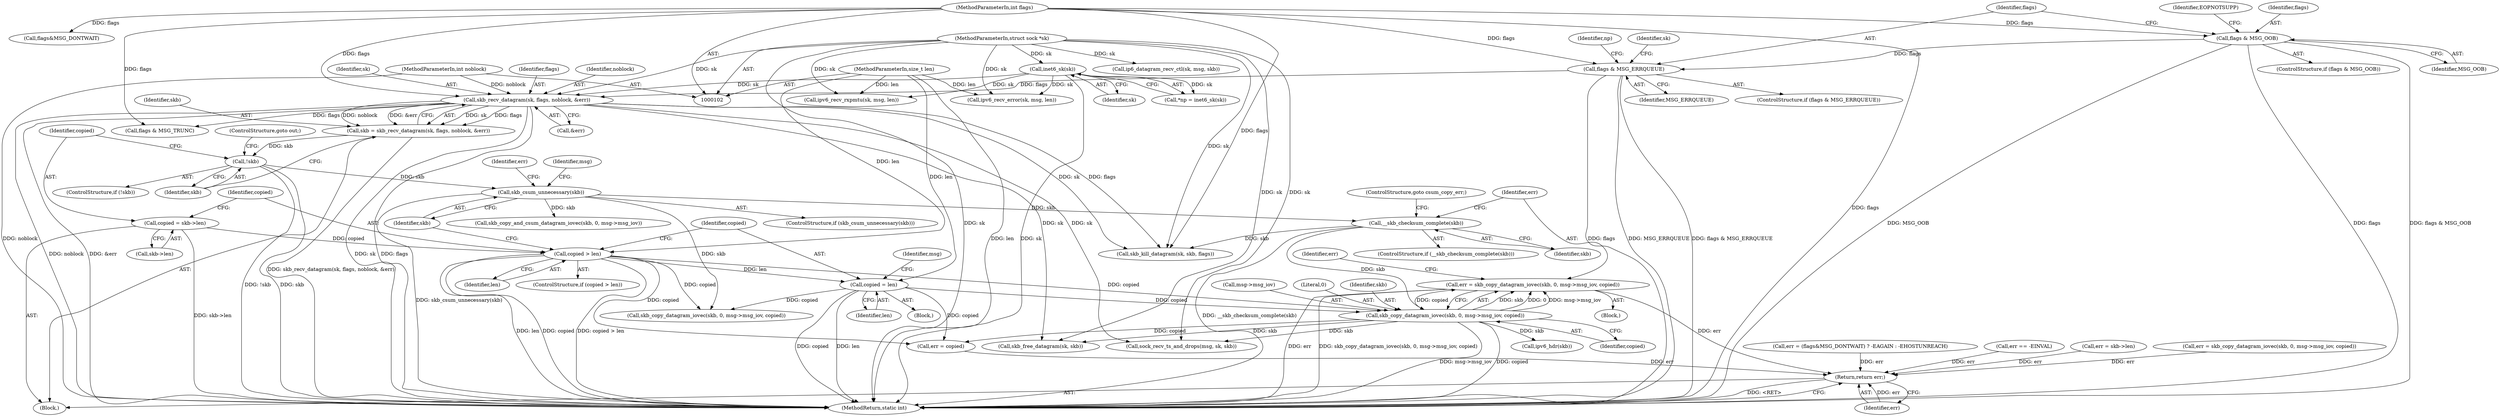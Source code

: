 digraph "0_linux_bceaa90240b6019ed73b49965eac7d167610be69_3@API" {
"1000215" [label="(Call,err = skb_copy_datagram_iovec(skb, 0, msg->msg_iov, copied))"];
"1000217" [label="(Call,skb_copy_datagram_iovec(skb, 0, msg->msg_iov, copied))"];
"1000212" [label="(Call,__skb_checksum_complete(skb))"];
"1000191" [label="(Call,skb_csum_unnecessary(skb))"];
"1000169" [label="(Call,!skb)"];
"1000160" [label="(Call,skb = skb_recv_datagram(sk, flags, noblock, &err))"];
"1000162" [label="(Call,skb_recv_datagram(sk, flags, noblock, &err))"];
"1000114" [label="(Call,inet6_sk(sk))"];
"1000104" [label="(MethodParameterIn,struct sock *sk)"];
"1000135" [label="(Call,flags & MSG_ERRQUEUE)"];
"1000128" [label="(Call,flags & MSG_OOB)"];
"1000108" [label="(MethodParameterIn,int flags)"];
"1000107" [label="(MethodParameterIn,int noblock)"];
"1000178" [label="(Call,copied > len)"];
"1000172" [label="(Call,copied = skb->len)"];
"1000106" [label="(MethodParameterIn,size_t len)"];
"1000182" [label="(Call,copied = len)"];
"1000319" [label="(Return,return err;)"];
"1000137" [label="(Identifier,MSG_ERRQUEUE)"];
"1000288" [label="(Call,sock_recv_ts_and_drops(msg, sk, skb))"];
"1000261" [label="(Call,ipv6_hdr(skb))"];
"1000214" [label="(ControlStructure,goto csum_copy_err;)"];
"1000171" [label="(ControlStructure,goto out;)"];
"1000211" [label="(ControlStructure,if (__skb_checksum_complete(skb)))"];
"1000160" [label="(Call,skb = skb_recv_datagram(sk, flags, noblock, &err))"];
"1000162" [label="(Call,skb_recv_datagram(sk, flags, noblock, &err))"];
"1000146" [label="(Identifier,np)"];
"1000219" [label="(Literal,0)"];
"1000213" [label="(Identifier,skb)"];
"1000156" [label="(Call,ipv6_recv_rxpmtu(sk, msg, len))"];
"1000129" [label="(Identifier,flags)"];
"1000184" [label="(Identifier,len)"];
"1000306" [label="(Call,flags & MSG_TRUNC)"];
"1000165" [label="(Identifier,noblock)"];
"1000164" [label="(Identifier,flags)"];
"1000329" [label="(Call,flags&MSG_DONTWAIT)"];
"1000127" [label="(ControlStructure,if (flags & MSG_OOB))"];
"1000302" [label="(Call,err = copied)"];
"1000241" [label="(Identifier,err)"];
"1000180" [label="(Identifier,len)"];
"1000192" [label="(Identifier,skb)"];
"1000177" [label="(ControlStructure,if (copied > len))"];
"1000178" [label="(Call,copied > len)"];
"1000195" [label="(Identifier,err)"];
"1000210" [label="(Block,)"];
"1000212" [label="(Call,__skb_checksum_complete(skb))"];
"1000223" [label="(Identifier,copied)"];
"1000218" [label="(Identifier,skb)"];
"1000112" [label="(Call,*np = inet6_sk(sk))"];
"1000194" [label="(Call,err = skb_copy_datagram_iovec(skb, 0, msg->msg_iov, copied))"];
"1000139" [label="(Call,ipv6_recv_error(sk, msg, len))"];
"1000216" [label="(Identifier,err)"];
"1000182" [label="(Call,copied = len)"];
"1000228" [label="(Call,skb_copy_and_csum_datagram_iovec(skb, 0, msg->msg_iov))"];
"1000114" [label="(Call,inet6_sk(sk))"];
"1000181" [label="(Block,)"];
"1000170" [label="(Identifier,skb)"];
"1000161" [label="(Identifier,skb)"];
"1000163" [label="(Identifier,sk)"];
"1000190" [label="(ControlStructure,if (skb_csum_unnecessary(skb)))"];
"1000107" [label="(MethodParameterIn,int noblock)"];
"1000115" [label="(Identifier,sk)"];
"1000136" [label="(Identifier,flags)"];
"1000191" [label="(Call,skb_csum_unnecessary(skb))"];
"1000166" [label="(Call,&err)"];
"1000337" [label="(MethodReturn,static int)"];
"1000104" [label="(MethodParameterIn,struct sock *sk)"];
"1000187" [label="(Identifier,msg)"];
"1000106" [label="(MethodParameterIn,size_t len)"];
"1000173" [label="(Identifier,copied)"];
"1000319" [label="(Return,return err;)"];
"1000128" [label="(Call,flags & MSG_OOB)"];
"1000220" [label="(Call,msg->msg_iov)"];
"1000133" [label="(Identifier,EOPNOTSUPP)"];
"1000179" [label="(Identifier,copied)"];
"1000298" [label="(Call,ip6_datagram_recv_ctl(sk, msg, skb))"];
"1000183" [label="(Identifier,copied)"];
"1000326" [label="(Call,err = (flags&MSG_DONTWAIT) ? -EAGAIN : -EHOSTUNREACH)"];
"1000134" [label="(ControlStructure,if (flags & MSG_ERRQUEUE))"];
"1000322" [label="(Call,skb_kill_datagram(sk, skb, flags))"];
"1000315" [label="(Call,skb_free_datagram(sk, skb))"];
"1000169" [label="(Call,!skb)"];
"1000140" [label="(Identifier,sk)"];
"1000108" [label="(MethodParameterIn,int flags)"];
"1000172" [label="(Call,copied = skb->len)"];
"1000215" [label="(Call,err = skb_copy_datagram_iovec(skb, 0, msg->msg_iov, copied))"];
"1000135" [label="(Call,flags & MSG_ERRQUEUE)"];
"1000320" [label="(Identifier,err)"];
"1000196" [label="(Call,skb_copy_datagram_iovec(skb, 0, msg->msg_iov, copied))"];
"1000130" [label="(Identifier,MSG_OOB)"];
"1000168" [label="(ControlStructure,if (!skb))"];
"1000207" [label="(Identifier,msg)"];
"1000217" [label="(Call,skb_copy_datagram_iovec(skb, 0, msg->msg_iov, copied))"];
"1000235" [label="(Call,err == -EINVAL)"];
"1000309" [label="(Call,err = skb->len)"];
"1000174" [label="(Call,skb->len)"];
"1000110" [label="(Block,)"];
"1000215" -> "1000210"  [label="AST: "];
"1000215" -> "1000217"  [label="CFG: "];
"1000216" -> "1000215"  [label="AST: "];
"1000217" -> "1000215"  [label="AST: "];
"1000241" -> "1000215"  [label="CFG: "];
"1000215" -> "1000337"  [label="DDG: err"];
"1000215" -> "1000337"  [label="DDG: skb_copy_datagram_iovec(skb, 0, msg->msg_iov, copied)"];
"1000217" -> "1000215"  [label="DDG: skb"];
"1000217" -> "1000215"  [label="DDG: 0"];
"1000217" -> "1000215"  [label="DDG: msg->msg_iov"];
"1000217" -> "1000215"  [label="DDG: copied"];
"1000215" -> "1000319"  [label="DDG: err"];
"1000217" -> "1000223"  [label="CFG: "];
"1000218" -> "1000217"  [label="AST: "];
"1000219" -> "1000217"  [label="AST: "];
"1000220" -> "1000217"  [label="AST: "];
"1000223" -> "1000217"  [label="AST: "];
"1000217" -> "1000337"  [label="DDG: copied"];
"1000217" -> "1000337"  [label="DDG: msg->msg_iov"];
"1000212" -> "1000217"  [label="DDG: skb"];
"1000178" -> "1000217"  [label="DDG: copied"];
"1000182" -> "1000217"  [label="DDG: copied"];
"1000217" -> "1000261"  [label="DDG: skb"];
"1000217" -> "1000288"  [label="DDG: skb"];
"1000217" -> "1000302"  [label="DDG: copied"];
"1000217" -> "1000315"  [label="DDG: skb"];
"1000212" -> "1000211"  [label="AST: "];
"1000212" -> "1000213"  [label="CFG: "];
"1000213" -> "1000212"  [label="AST: "];
"1000214" -> "1000212"  [label="CFG: "];
"1000216" -> "1000212"  [label="CFG: "];
"1000212" -> "1000337"  [label="DDG: __skb_checksum_complete(skb)"];
"1000191" -> "1000212"  [label="DDG: skb"];
"1000212" -> "1000322"  [label="DDG: skb"];
"1000191" -> "1000190"  [label="AST: "];
"1000191" -> "1000192"  [label="CFG: "];
"1000192" -> "1000191"  [label="AST: "];
"1000195" -> "1000191"  [label="CFG: "];
"1000207" -> "1000191"  [label="CFG: "];
"1000191" -> "1000337"  [label="DDG: skb_csum_unnecessary(skb)"];
"1000169" -> "1000191"  [label="DDG: skb"];
"1000191" -> "1000196"  [label="DDG: skb"];
"1000191" -> "1000228"  [label="DDG: skb"];
"1000169" -> "1000168"  [label="AST: "];
"1000169" -> "1000170"  [label="CFG: "];
"1000170" -> "1000169"  [label="AST: "];
"1000171" -> "1000169"  [label="CFG: "];
"1000173" -> "1000169"  [label="CFG: "];
"1000169" -> "1000337"  [label="DDG: !skb"];
"1000169" -> "1000337"  [label="DDG: skb"];
"1000160" -> "1000169"  [label="DDG: skb"];
"1000160" -> "1000110"  [label="AST: "];
"1000160" -> "1000162"  [label="CFG: "];
"1000161" -> "1000160"  [label="AST: "];
"1000162" -> "1000160"  [label="AST: "];
"1000170" -> "1000160"  [label="CFG: "];
"1000160" -> "1000337"  [label="DDG: skb_recv_datagram(sk, flags, noblock, &err)"];
"1000162" -> "1000160"  [label="DDG: sk"];
"1000162" -> "1000160"  [label="DDG: flags"];
"1000162" -> "1000160"  [label="DDG: noblock"];
"1000162" -> "1000160"  [label="DDG: &err"];
"1000162" -> "1000166"  [label="CFG: "];
"1000163" -> "1000162"  [label="AST: "];
"1000164" -> "1000162"  [label="AST: "];
"1000165" -> "1000162"  [label="AST: "];
"1000166" -> "1000162"  [label="AST: "];
"1000162" -> "1000337"  [label="DDG: flags"];
"1000162" -> "1000337"  [label="DDG: &err"];
"1000162" -> "1000337"  [label="DDG: sk"];
"1000162" -> "1000337"  [label="DDG: noblock"];
"1000114" -> "1000162"  [label="DDG: sk"];
"1000104" -> "1000162"  [label="DDG: sk"];
"1000135" -> "1000162"  [label="DDG: flags"];
"1000108" -> "1000162"  [label="DDG: flags"];
"1000107" -> "1000162"  [label="DDG: noblock"];
"1000162" -> "1000288"  [label="DDG: sk"];
"1000162" -> "1000306"  [label="DDG: flags"];
"1000162" -> "1000315"  [label="DDG: sk"];
"1000162" -> "1000322"  [label="DDG: sk"];
"1000162" -> "1000322"  [label="DDG: flags"];
"1000114" -> "1000112"  [label="AST: "];
"1000114" -> "1000115"  [label="CFG: "];
"1000115" -> "1000114"  [label="AST: "];
"1000112" -> "1000114"  [label="CFG: "];
"1000114" -> "1000337"  [label="DDG: sk"];
"1000114" -> "1000112"  [label="DDG: sk"];
"1000104" -> "1000114"  [label="DDG: sk"];
"1000114" -> "1000139"  [label="DDG: sk"];
"1000114" -> "1000156"  [label="DDG: sk"];
"1000104" -> "1000102"  [label="AST: "];
"1000104" -> "1000337"  [label="DDG: sk"];
"1000104" -> "1000139"  [label="DDG: sk"];
"1000104" -> "1000156"  [label="DDG: sk"];
"1000104" -> "1000288"  [label="DDG: sk"];
"1000104" -> "1000298"  [label="DDG: sk"];
"1000104" -> "1000315"  [label="DDG: sk"];
"1000104" -> "1000322"  [label="DDG: sk"];
"1000135" -> "1000134"  [label="AST: "];
"1000135" -> "1000137"  [label="CFG: "];
"1000136" -> "1000135"  [label="AST: "];
"1000137" -> "1000135"  [label="AST: "];
"1000140" -> "1000135"  [label="CFG: "];
"1000146" -> "1000135"  [label="CFG: "];
"1000135" -> "1000337"  [label="DDG: flags & MSG_ERRQUEUE"];
"1000135" -> "1000337"  [label="DDG: flags"];
"1000135" -> "1000337"  [label="DDG: MSG_ERRQUEUE"];
"1000128" -> "1000135"  [label="DDG: flags"];
"1000108" -> "1000135"  [label="DDG: flags"];
"1000128" -> "1000127"  [label="AST: "];
"1000128" -> "1000130"  [label="CFG: "];
"1000129" -> "1000128"  [label="AST: "];
"1000130" -> "1000128"  [label="AST: "];
"1000133" -> "1000128"  [label="CFG: "];
"1000136" -> "1000128"  [label="CFG: "];
"1000128" -> "1000337"  [label="DDG: MSG_OOB"];
"1000128" -> "1000337"  [label="DDG: flags"];
"1000128" -> "1000337"  [label="DDG: flags & MSG_OOB"];
"1000108" -> "1000128"  [label="DDG: flags"];
"1000108" -> "1000102"  [label="AST: "];
"1000108" -> "1000337"  [label="DDG: flags"];
"1000108" -> "1000306"  [label="DDG: flags"];
"1000108" -> "1000322"  [label="DDG: flags"];
"1000108" -> "1000329"  [label="DDG: flags"];
"1000107" -> "1000102"  [label="AST: "];
"1000107" -> "1000337"  [label="DDG: noblock"];
"1000178" -> "1000177"  [label="AST: "];
"1000178" -> "1000180"  [label="CFG: "];
"1000179" -> "1000178"  [label="AST: "];
"1000180" -> "1000178"  [label="AST: "];
"1000183" -> "1000178"  [label="CFG: "];
"1000192" -> "1000178"  [label="CFG: "];
"1000178" -> "1000337"  [label="DDG: copied > len"];
"1000178" -> "1000337"  [label="DDG: copied"];
"1000178" -> "1000337"  [label="DDG: len"];
"1000172" -> "1000178"  [label="DDG: copied"];
"1000106" -> "1000178"  [label="DDG: len"];
"1000178" -> "1000182"  [label="DDG: len"];
"1000178" -> "1000196"  [label="DDG: copied"];
"1000178" -> "1000302"  [label="DDG: copied"];
"1000172" -> "1000110"  [label="AST: "];
"1000172" -> "1000174"  [label="CFG: "];
"1000173" -> "1000172"  [label="AST: "];
"1000174" -> "1000172"  [label="AST: "];
"1000179" -> "1000172"  [label="CFG: "];
"1000172" -> "1000337"  [label="DDG: skb->len"];
"1000106" -> "1000102"  [label="AST: "];
"1000106" -> "1000337"  [label="DDG: len"];
"1000106" -> "1000139"  [label="DDG: len"];
"1000106" -> "1000156"  [label="DDG: len"];
"1000106" -> "1000182"  [label="DDG: len"];
"1000182" -> "1000181"  [label="AST: "];
"1000182" -> "1000184"  [label="CFG: "];
"1000183" -> "1000182"  [label="AST: "];
"1000184" -> "1000182"  [label="AST: "];
"1000187" -> "1000182"  [label="CFG: "];
"1000182" -> "1000337"  [label="DDG: len"];
"1000182" -> "1000337"  [label="DDG: copied"];
"1000182" -> "1000196"  [label="DDG: copied"];
"1000182" -> "1000302"  [label="DDG: copied"];
"1000319" -> "1000110"  [label="AST: "];
"1000319" -> "1000320"  [label="CFG: "];
"1000320" -> "1000319"  [label="AST: "];
"1000337" -> "1000319"  [label="CFG: "];
"1000319" -> "1000337"  [label="DDG: <RET>"];
"1000320" -> "1000319"  [label="DDG: err"];
"1000309" -> "1000319"  [label="DDG: err"];
"1000235" -> "1000319"  [label="DDG: err"];
"1000302" -> "1000319"  [label="DDG: err"];
"1000194" -> "1000319"  [label="DDG: err"];
"1000326" -> "1000319"  [label="DDG: err"];
}
